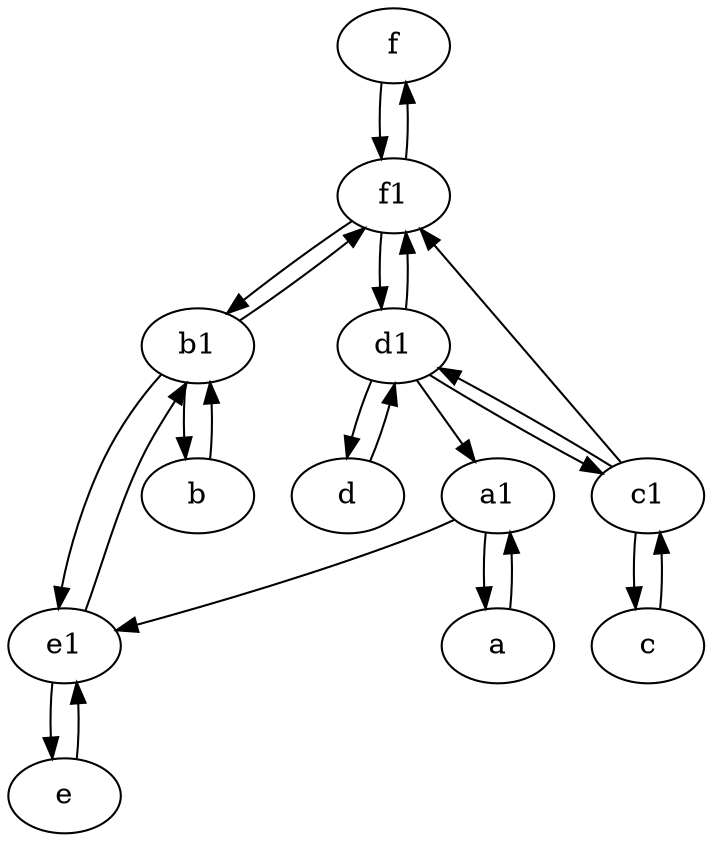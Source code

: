 digraph  {
	f [pos="15,45!"];
	a1 [pos="40,15!"];
	b [pos="50,20!"];
	a [pos="40,10!"];
	d1 [pos="25,30!"];
	c [pos="20,10!"];
	d [pos="20,30!"];
	e [pos="30,50!"];
	e1 [pos="25,45!"];
	f1;
	c1 [pos="30,15!"];
	b1 [pos="45,20!"];
	f1 -> f;
	f1 -> b1;
	b -> b1;
	c1 -> f1;
	f -> f1;
	d1 -> c1;
	d -> d1;
	d1 -> d;
	c -> c1;
	d1 -> a1;
	e1 -> b1;
	f1 -> d1;
	e1 -> e;
	a1 -> a;
	b1 -> b;
	c1 -> d1;
	a -> a1;
	c1 -> c;
	a1 -> e1;
	d1 -> f1;
	b1 -> f1;
	e -> e1;
	b1 -> e1;

	}